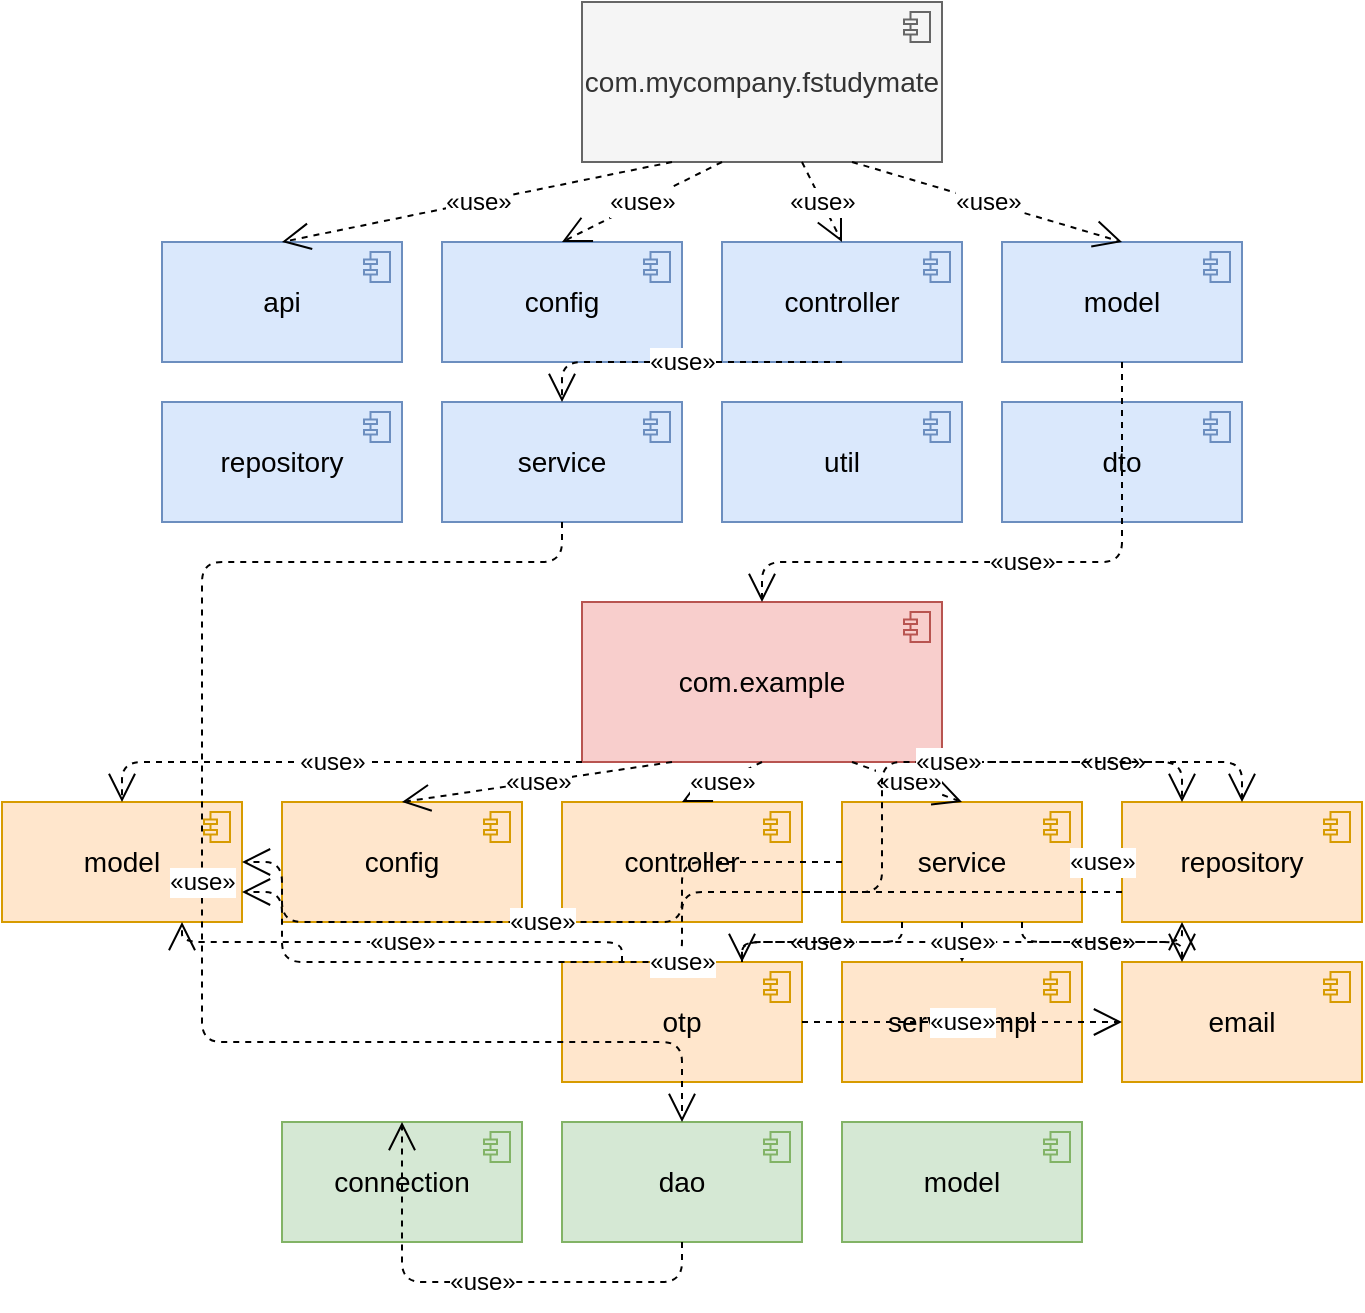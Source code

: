 <mxfile version="15.9.1" type="device">
  <diagram id="FStudyMate_Packages" name="FStudyMate Package Structure">
    <mxGraphModel dx="1422" dy="762" grid="1" gridSize="10" guides="1" tooltips="1" connect="1" arrows="1" fold="1" page="1" pageScale="1" pageWidth="827" pageHeight="1169" math="0" shadow="0">
      <root>
        <mxCell id="0" />
        <mxCell id="1" parent="0" />
        
        <!-- Main Application Package -->
        <mxCell id="fstudymate" value="com.mycompany.fstudymate" style="html=1;outlineConnect=0;whiteSpace=wrap;fillColor=#f5f5f5;shape=mxgraph.archimate3.application;appType=comp;archiType=square;fontSize=14;strokeColor=#666666;fontColor=#333333;" vertex="1" parent="1">
          <mxGeometry x="350" y="40" width="180" height="80" as="geometry" />
        </mxCell>
        
        <!-- First Level Packages -->
        <mxCell id="api" value="api" style="html=1;outlineConnect=0;whiteSpace=wrap;fillColor=#dae8fc;shape=mxgraph.archimate3.application;appType=comp;archiType=square;fontSize=14;strokeColor=#6c8ebf;" vertex="1" parent="1">
          <mxGeometry x="140" y="160" width="120" height="60" as="geometry" />
        </mxCell>
        
        <mxCell id="config" value="config" style="html=1;outlineConnect=0;whiteSpace=wrap;fillColor=#dae8fc;shape=mxgraph.archimate3.application;appType=comp;archiType=square;fontSize=14;strokeColor=#6c8ebf;" vertex="1" parent="1">
          <mxGeometry x="280" y="160" width="120" height="60" as="geometry" />
        </mxCell>
        
        <mxCell id="controller" value="controller" style="html=1;outlineConnect=0;whiteSpace=wrap;fillColor=#dae8fc;shape=mxgraph.archimate3.application;appType=comp;archiType=square;fontSize=14;strokeColor=#6c8ebf;" vertex="1" parent="1">
          <mxGeometry x="420" y="160" width="120" height="60" as="geometry" />
        </mxCell>
        
        <mxCell id="model" value="model" style="html=1;outlineConnect=0;whiteSpace=wrap;fillColor=#dae8fc;shape=mxgraph.archimate3.application;appType=comp;archiType=square;fontSize=14;strokeColor=#6c8ebf;" vertex="1" parent="1">
          <mxGeometry x="560" y="160" width="120" height="60" as="geometry" />
        </mxCell>
        
        <mxCell id="repo" value="repository" style="html=1;outlineConnect=0;whiteSpace=wrap;fillColor=#dae8fc;shape=mxgraph.archimate3.application;appType=comp;archiType=square;fontSize=14;strokeColor=#6c8ebf;" vertex="1" parent="1">
          <mxGeometry x="140" y="240" width="120" height="60" as="geometry" />
        </mxCell>
        
        <mxCell id="service" value="service" style="html=1;outlineConnect=0;whiteSpace=wrap;fillColor=#dae8fc;shape=mxgraph.archimate3.application;appType=comp;archiType=square;fontSize=14;strokeColor=#6c8ebf;" vertex="1" parent="1">
          <mxGeometry x="280" y="240" width="120" height="60" as="geometry" />
        </mxCell>
        
        <mxCell id="util" value="util" style="html=1;outlineConnect=0;whiteSpace=wrap;fillColor=#dae8fc;shape=mxgraph.archimate3.application;appType=comp;archiType=square;fontSize=14;strokeColor=#6c8ebf;" vertex="1" parent="1">
          <mxGeometry x="420" y="240" width="120" height="60" as="geometry" />
        </mxCell>
        
        <mxCell id="dto" value="dto" style="html=1;outlineConnect=0;whiteSpace=wrap;fillColor=#dae8fc;shape=mxgraph.archimate3.application;appType=comp;archiType=square;fontSize=14;strokeColor=#6c8ebf;" vertex="1" parent="1">
          <mxGeometry x="560" y="240" width="120" height="60" as="geometry" />
        </mxCell>
        
        <!-- Authentication Package -->
        <mxCell id="example" value="com.example" style="html=1;outlineConnect=0;whiteSpace=wrap;fillColor=#f8cecc;shape=mxgraph.archimate3.application;appType=comp;archiType=square;fontSize=14;strokeColor=#b85450;" vertex="1" parent="1">
          <mxGeometry x="350" y="340" width="180" height="80" as="geometry" />
        </mxCell>
        
        <!-- Example Subpackages -->
        <mxCell id="ex_config" value="config" style="html=1;outlineConnect=0;whiteSpace=wrap;fillColor=#ffe6cc;shape=mxgraph.archimate3.application;appType=comp;archiType=square;fontSize=14;strokeColor=#d79b00;" vertex="1" parent="1">
          <mxGeometry x="200" y="440" width="120" height="60" as="geometry" />
        </mxCell>
        
        <mxCell id="ex_controller" value="controller" style="html=1;outlineConnect=0;whiteSpace=wrap;fillColor=#ffe6cc;shape=mxgraph.archimate3.application;appType=comp;archiType=square;fontSize=14;strokeColor=#d79b00;" vertex="1" parent="1">
          <mxGeometry x="340" y="440" width="120" height="60" as="geometry" />
        </mxCell>
        
        <mxCell id="ex_service" value="service" style="html=1;outlineConnect=0;whiteSpace=wrap;fillColor=#ffe6cc;shape=mxgraph.archimate3.application;appType=comp;archiType=square;fontSize=14;strokeColor=#d79b00;" vertex="1" parent="1">
          <mxGeometry x="480" y="440" width="120" height="60" as="geometry" />
        </mxCell>
        
        <mxCell id="ex_impl" value="service.impl" style="html=1;outlineConnect=0;whiteSpace=wrap;fillColor=#ffe6cc;shape=mxgraph.archimate3.application;appType=comp;archiType=square;fontSize=14;strokeColor=#d79b00;" vertex="1" parent="1">
          <mxGeometry x="480" y="520" width="120" height="60" as="geometry" />
        </mxCell>
        
        <!-- New: Repository package in com.example -->
        <mxCell id="ex_repository" value="repository" style="html=1;outlineConnect=0;whiteSpace=wrap;fillColor=#ffe6cc;shape=mxgraph.archimate3.application;appType=comp;archiType=square;fontSize=14;strokeColor=#d79b00;" vertex="1" parent="1">
          <mxGeometry x="620" y="440" width="120" height="60" as="geometry" />
        </mxCell>
        
        <!-- New: Model package in com.example -->
        <mxCell id="ex_model" value="model" style="html=1;outlineConnect=0;whiteSpace=wrap;fillColor=#ffe6cc;shape=mxgraph.archimate3.application;appType=comp;archiType=square;fontSize=14;strokeColor=#d79b00;" vertex="1" parent="1">
          <mxGeometry x="60" y="440" width="120" height="60" as="geometry" />
        </mxCell>
        
        <!-- Utility Packages -->
        <mxCell id="connection" value="connection" style="html=1;outlineConnect=0;whiteSpace=wrap;fillColor=#d5e8d4;shape=mxgraph.archimate3.application;appType=comp;archiType=square;fontSize=14;strokeColor=#82b366;" vertex="1" parent="1">
          <mxGeometry x="200" y="600" width="120" height="60" as="geometry" />
        </mxCell>
        
        <mxCell id="dao" value="dao" style="html=1;outlineConnect=0;whiteSpace=wrap;fillColor=#d5e8d4;shape=mxgraph.archimate3.application;appType=comp;archiType=square;fontSize=14;strokeColor=#82b366;" vertex="1" parent="1">
          <mxGeometry x="340" y="600" width="120" height="60" as="geometry" />
        </mxCell>
        
        <mxCell id="legacy_model" value="model" style="html=1;outlineConnect=0;whiteSpace=wrap;fillColor=#d5e8d4;shape=mxgraph.archimate3.application;appType=comp;archiType=square;fontSize=14;strokeColor=#82b366;" vertex="1" parent="1">
          <mxGeometry x="480" y="600" width="120" height="60" as="geometry" />
        </mxCell>
        
        <!-- Email and OTP related packages -->
        <mxCell id="ex_email_service" value="email" style="html=1;outlineConnect=0;whiteSpace=wrap;fillColor=#ffe6cc;shape=mxgraph.archimate3.application;appType=comp;archiType=square;fontSize=14;strokeColor=#d79b00;" vertex="1" parent="1">
          <mxGeometry x="620" y="520" width="120" height="60" as="geometry" />
        </mxCell>
        
        <mxCell id="ex_otp" value="otp" style="html=1;outlineConnect=0;whiteSpace=wrap;fillColor=#ffe6cc;shape=mxgraph.archimate3.application;appType=comp;archiType=square;fontSize=14;strokeColor=#d79b00;" vertex="1" parent="1">
          <mxGeometry x="340" y="520" width="120" height="60" as="geometry" />
        </mxCell>
        
        <!-- Connections -->
        <!-- Main to subpackages -->
        <mxCell id="edge1" value="«use»" style="endArrow=open;endSize=12;dashed=1;html=1;fontSize=12;entryX=0.5;entryY=0;entryDx=0;entryDy=0;entryPerimeter=0;exitX=0.25;exitY=1;exitDx=0;exitDy=0;exitPerimeter=0;" edge="1" parent="1" source="fstudymate" target="api">
          <mxGeometry width="160" relative="1" as="geometry">
            <mxPoint x="260" y="130" as="sourcePoint" />
            <mxPoint x="420" y="130" as="targetPoint" />
          </mxGeometry>
        </mxCell>
        
        <mxCell id="edge2" value="«use»" style="endArrow=open;endSize=12;dashed=1;html=1;fontSize=12;entryX=0.5;entryY=0;entryDx=0;entryDy=0;entryPerimeter=0;exitX=0.389;exitY=1;exitDx=0;exitDy=0;exitPerimeter=0;" edge="1" parent="1" source="fstudymate" target="config">
          <mxGeometry width="160" relative="1" as="geometry">
            <mxPoint x="395" y="130" as="sourcePoint" />
            <mxPoint x="210" y="170" as="targetPoint" />
          </mxGeometry>
        </mxCell>
        
        <mxCell id="edge3" value="«use»" style="endArrow=open;endSize=12;dashed=1;html=1;fontSize=12;entryX=0.5;entryY=0;entryDx=0;entryDy=0;entryPerimeter=0;exitX=0.611;exitY=1;exitDx=0;exitDy=0;exitPerimeter=0;" edge="1" parent="1" source="fstudymate" target="controller">
          <mxGeometry width="160" relative="1" as="geometry">
            <mxPoint x="429" y="130" as="sourcePoint" />
            <mxPoint x="350" y="170" as="targetPoint" />
          </mxGeometry>
        </mxCell>
        
        <mxCell id="edge4" value="«use»" style="endArrow=open;endSize=12;dashed=1;html=1;fontSize=12;entryX=0.5;entryY=0;entryDx=0;entryDy=0;entryPerimeter=0;exitX=0.75;exitY=1;exitDx=0;exitDy=0;exitPerimeter=0;" edge="1" parent="1" source="fstudymate" target="model">
          <mxGeometry width="160" relative="1" as="geometry">
            <mxPoint x="470" y="130" as="sourcePoint" />
            <mxPoint x="490" y="170" as="targetPoint" />
          </mxGeometry>
        </mxCell>
        
        <!-- Example to subpackages -->
        <mxCell id="edge5" value="«use»" style="endArrow=open;endSize=12;dashed=1;html=1;fontSize=12;entryX=0.5;entryY=0;entryDx=0;entryDy=0;entryPerimeter=0;exitX=0.25;exitY=1;exitDx=0;exitDy=0;exitPerimeter=0;" edge="1" parent="1" source="example" target="ex_config">
          <mxGeometry width="160" relative="1" as="geometry">
            <mxPoint x="350" y="430" as="sourcePoint" />
            <mxPoint x="260" y="470" as="targetPoint" />
          </mxGeometry>
        </mxCell>
        
        <mxCell id="edge6" value="«use»" style="endArrow=open;endSize=12;dashed=1;html=1;fontSize=12;entryX=0.5;entryY=0;entryDx=0;entryDy=0;entryPerimeter=0;exitX=0.5;exitY=1;exitDx=0;exitDy=0;exitPerimeter=0;" edge="1" parent="1" source="example" target="ex_controller">
          <mxGeometry width="160" relative="1" as="geometry">
            <mxPoint x="405" y="430" as="sourcePoint" />
            <mxPoint x="270" y="450" as="targetPoint" />
          </mxGeometry>
        </mxCell>
        
        <mxCell id="edge7" value="«use»" style="endArrow=open;endSize=12;dashed=1;html=1;fontSize=12;entryX=0.5;entryY=0;entryDx=0;entryDy=0;entryPerimeter=0;exitX=0.75;exitY=1;exitDx=0;exitDy=0;exitPerimeter=0;" edge="1" parent="1" source="example" target="ex_service">
          <mxGeometry width="160" relative="1" as="geometry">
            <mxPoint x="405" y="430" as="sourcePoint" />
            <mxPoint x="410" y="450" as="targetPoint" />
          </mxGeometry>
        </mxCell>
        
        <mxCell id="edge8" value="«use»" style="endArrow=open;endSize=12;dashed=1;html=1;fontSize=12;entryX=0.5;entryY=0;entryDx=0;entryDy=0;entryPerimeter=0;exitX=0.5;exitY=1;exitDx=0;exitDy=0;exitPerimeter=0;" edge="1" parent="1" source="ex_service" target="ex_impl">
          <mxGeometry width="160" relative="1" as="geometry">
            <mxPoint x="495" y="430" as="sourcePoint" />
            <mxPoint x="550" y="450" as="targetPoint" />
          </mxGeometry>
        </mxCell>
        
        <!-- New connections for repository and model in com.example -->
        <mxCell id="edge_ex_model" value="«use»" style="endArrow=open;endSize=12;dashed=1;html=1;fontSize=12;entryX=0.5;entryY=0;entryDx=0;entryDy=0;entryPerimeter=0;exitX=0;exitY=1;exitDx=0;exitDy=0;exitPerimeter=0;" edge="1" parent="1" source="example" target="ex_model">
          <mxGeometry width="160" relative="1" as="geometry">
            <mxPoint x="350" y="420" as="sourcePoint" />
            <mxPoint x="120" y="440" as="targetPoint" />
            <Array as="points">
              <mxPoint x="350" y="420" />
              <mxPoint x="120" y="420" />
            </Array>
          </mxGeometry>
        </mxCell>
        
        <mxCell id="edge_ex_repo" value="«use»" style="endArrow=open;endSize=12;dashed=1;html=1;fontSize=12;entryX=0.5;entryY=0;entryDx=0;entryDy=0;entryPerimeter=0;exitX=1;exitY=1;exitDx=0;exitDy=0;exitPerimeter=0;" edge="1" parent="1" source="example" target="ex_repository">
          <mxGeometry width="160" relative="1" as="geometry">
            <mxPoint x="530" y="420" as="sourcePoint" />
            <mxPoint x="680" y="440" as="targetPoint" />
            <Array as="points">
              <mxPoint x="530" y="420" />
              <mxPoint x="680" y="420" />
            </Array>
          </mxGeometry>
        </mxCell>
        
        <!-- Cross-package dependencies -->
        <mxCell id="edge9" value="«use»" style="endArrow=open;endSize=12;dashed=1;html=1;fontSize=12;entryX=0.5;entryY=0;entryDx=0;entryDy=0;entryPerimeter=0;exitX=0.5;exitY=1;exitDx=0;exitDy=0;exitPerimeter=0;" edge="1" parent="1" source="controller" target="service">
          <mxGeometry width="160" relative="1" as="geometry">
            <mxPoint x="480" y="220" as="sourcePoint" />
            <mxPoint x="340" y="240" as="targetPoint" />
            <Array as="points">
              <mxPoint x="480" y="220" />
              <mxPoint x="340" y="220" />
            </Array>
          </mxGeometry>
        </mxCell>
        
        <mxCell id="edge10" value="«use»" style="endArrow=open;endSize=12;dashed=1;html=1;fontSize=12;entryX=0.5;entryY=0;entryDx=0;entryDy=0;entryPerimeter=0;exitX=0.5;exitY=1;exitDx=0;exitDy=0;exitPerimeter=0;" edge="1" parent="1" source="service" target="dao">
          <mxGeometry width="160" relative="1" as="geometry">
            <mxPoint x="340" y="300" as="sourcePoint" />
            <mxPoint x="340" y="550" as="targetPoint" />
            <Array as="points">
              <mxPoint x="340" y="320" />
              <mxPoint x="160" y="320" />
              <mxPoint x="160" y="560" />
              <mxPoint x="400" y="560" />
            </Array>
          </mxGeometry>
        </mxCell>
        
        <mxCell id="edge11" value="«use»" style="endArrow=open;endSize=12;dashed=1;html=1;fontSize=12;entryX=0.5;entryY=0;entryDx=0;entryDy=0;entryPerimeter=0;exitX=0.5;exitY=1;exitDx=0;exitDy=0;exitPerimeter=0;" edge="1" parent="1" source="model" target="example">
          <mxGeometry width="160" relative="1" as="geometry">
            <mxPoint x="620" y="300" as="sourcePoint" />
            <mxPoint x="440" y="350" as="targetPoint" />
            <Array as="points">
              <mxPoint x="620" y="320" />
              <mxPoint x="440" y="320" />
            </Array>
          </mxGeometry>
        </mxCell>
        
        <mxCell id="edge12" value="«use»" style="endArrow=open;endSize=12;dashed=1;html=1;fontSize=12;entryX=0.5;entryY=0;entryDx=0;entryDy=0;entryPerimeter=0;exitX=0.5;exitY=1;exitDx=0;exitDy=0;exitPerimeter=0;" edge="1" parent="1" source="dao" target="connection">
          <mxGeometry width="160" relative="1" as="geometry">
            <mxPoint x="400" y="660" as="sourcePoint" />
            <mxPoint x="260" y="600" as="targetPoint" />
            <Array as="points">
              <mxPoint x="400" y="680" />
              <mxPoint x="260" y="680" />
            </Array>
          </mxGeometry>
        </mxCell>
        
        <!-- Service relationships -->
        <mxCell id="edge_service_repo" value="«use»" style="endArrow=open;endSize=12;dashed=1;html=1;fontSize=12;entryX=0;entryY=0.5;entryDx=0;entryDy=0;entryPerimeter=0;exitX=1;exitY=0.5;exitDx=0;exitDy=0;exitPerimeter=0;" edge="1" parent="1" source="ex_service" target="ex_repository">
          <mxGeometry width="160" relative="1" as="geometry">
            <mxPoint x="600" y="470" as="sourcePoint" />
            <mxPoint x="620" y="470" as="targetPoint" />
          </mxGeometry>
        </mxCell>
        
        <mxCell id="edge_controller_repo" value="«use»" style="endArrow=open;endSize=12;dashed=1;html=1;fontSize=12;entryX=0.25;entryY=0;entryDx=0;entryDy=0;entryPerimeter=0;exitX=1;exitY=0.75;exitDx=0;exitDy=0;exitPerimeter=0;" edge="1" parent="1" source="ex_controller" target="ex_repository">
          <mxGeometry width="160" relative="1" as="geometry">
            <mxPoint x="460" y="470" as="sourcePoint" />
            <mxPoint x="650" y="440" as="targetPoint" />
            <Array as="points">
              <mxPoint x="500" y="485" />
              <mxPoint x="500" y="420" />
              <mxPoint x="650" y="420" />
            </Array>
          </mxGeometry>
        </mxCell>
        
        <mxCell id="edge_service_model" value="«use»" style="endArrow=open;endSize=12;dashed=1;html=1;fontSize=12;entryX=1;entryY=0.5;entryDx=0;entryDy=0;entryPerimeter=0;exitX=0;exitY=0.5;exitDx=0;exitDy=0;exitPerimeter=0;" edge="1" parent="1" source="ex_service" target="ex_model">
          <mxGeometry width="160" relative="1" as="geometry">
            <mxPoint x="480" y="470" as="sourcePoint" />
            <mxPoint x="180" y="470" as="targetPoint" />
            <Array as="points">
              <mxPoint x="400" y="470" />
              <mxPoint x="400" y="500" />
              <mxPoint x="200" y="500" />
              <mxPoint x="200" y="470" />
            </Array>
          </mxGeometry>
        </mxCell>
        
        <!-- Additional repository connections -->
        <mxCell id="edge_repo_model" value="«use»" style="endArrow=open;endSize=12;dashed=1;html=1;fontSize=12;entryX=1;entryY=0.75;entryDx=0;entryDy=0;entryPerimeter=0;exitX=0;exitY=0.75;exitDx=0;exitDy=0;exitPerimeter=0;" edge="1" parent="1" source="ex_repository" target="ex_model">
          <mxGeometry width="160" relative="1" as="geometry">
            <mxPoint x="620" y="485" as="sourcePoint" />
            <mxPoint x="180" y="485" as="targetPoint" />
            <Array as="points">
              <mxPoint x="400" y="485" />
              <mxPoint x="400" y="520" />
              <mxPoint x="200" y="520" />
              <mxPoint x="200" y="485" />
            </Array>
          </mxGeometry>
        </mxCell>
        
        <!-- Email and OTP connections -->
        <mxCell id="edge_service_email" value="«use»" style="endArrow=open;endSize=12;dashed=1;html=1;fontSize=12;entryX=0.25;entryY=0;entryDx=0;entryDy=0;entryPerimeter=0;exitX=0.75;exitY=1;exitDx=0;exitDy=0;exitPerimeter=0;" edge="1" parent="1" source="ex_service" target="ex_email_service">
          <mxGeometry width="160" relative="1" as="geometry">
            <mxPoint x="570" y="500" as="sourcePoint" />
            <mxPoint x="650" y="520" as="targetPoint" />
            <Array as="points">
              <mxPoint x="570" y="510" />
              <mxPoint x="650" y="510" />
            </Array>
          </mxGeometry>
        </mxCell>
        
        <mxCell id="edge_service_otp" value="«use»" style="endArrow=open;endSize=12;dashed=1;html=1;fontSize=12;entryX=0.75;entryY=0;entryDx=0;entryDy=0;entryPerimeter=0;exitX=0.25;exitY=1;exitDx=0;exitDy=0;exitPerimeter=0;" edge="1" parent="1" source="ex_service" target="ex_otp">
          <mxGeometry width="160" relative="1" as="geometry">
            <mxPoint x="510" y="500" as="sourcePoint" />
            <mxPoint x="430" y="520" as="targetPoint" />
            <Array as="points">
              <mxPoint x="510" y="510" />
              <mxPoint x="430" y="510" />
            </Array>
          </mxGeometry>
        </mxCell>
        
        <mxCell id="edge_otp_email" value="«use»" style="endArrow=open;endSize=12;dashed=1;html=1;fontSize=12;entryX=0;entryY=0.5;entryDx=0;entryDy=0;entryPerimeter=0;exitX=1;exitY=0.5;exitDx=0;exitDy=0;exitPerimeter=0;" edge="1" parent="1" source="ex_otp" target="ex_email_service">
          <mxGeometry width="160" relative="1" as="geometry">
            <mxPoint x="460" y="550" as="sourcePoint" />
            <mxPoint x="620" y="550" as="targetPoint" />
          </mxGeometry>
        </mxCell>
        
        <mxCell id="edge_otp_repo" value="«use»" style="endArrow=open;endSize=12;dashed=1;html=1;fontSize=12;entryX=0.25;entryY=1;entryDx=0;entryDy=0;entryPerimeter=0;exitX=0.75;exitY=0;exitDx=0;exitDy=0;exitPerimeter=0;" edge="1" parent="1" source="ex_otp" target="ex_repository">
          <mxGeometry width="160" relative="1" as="geometry">
            <mxPoint x="430" y="520" as="sourcePoint" />
            <mxPoint x="650" y="500" as="targetPoint" />
            <Array as="points">
              <mxPoint x="430" y="510" />
              <mxPoint x="650" y="510" />
            </Array>
          </mxGeometry>
        </mxCell>
        
        <mxCell id="edge_otp_model" value="«use»" style="endArrow=open;endSize=12;dashed=1;html=1;fontSize=12;entryX=0.75;entryY=1;entryDx=0;entryDy=0;entryPerimeter=0;exitX=0.25;exitY=0;exitDx=0;exitDy=0;exitPerimeter=0;" edge="1" parent="1" source="ex_otp" target="ex_model">
          <mxGeometry width="160" relative="1" as="geometry">
            <mxPoint x="370" y="520" as="sourcePoint" />
            <mxPoint x="150" y="500" as="targetPoint" />
            <Array as="points">
              <mxPoint x="370" y="510" />
              <mxPoint x="150" y="510" />
            </Array>
          </mxGeometry>
        </mxCell>
      </root>
    </mxGraphModel>
  </diagram>
</mxfile> 